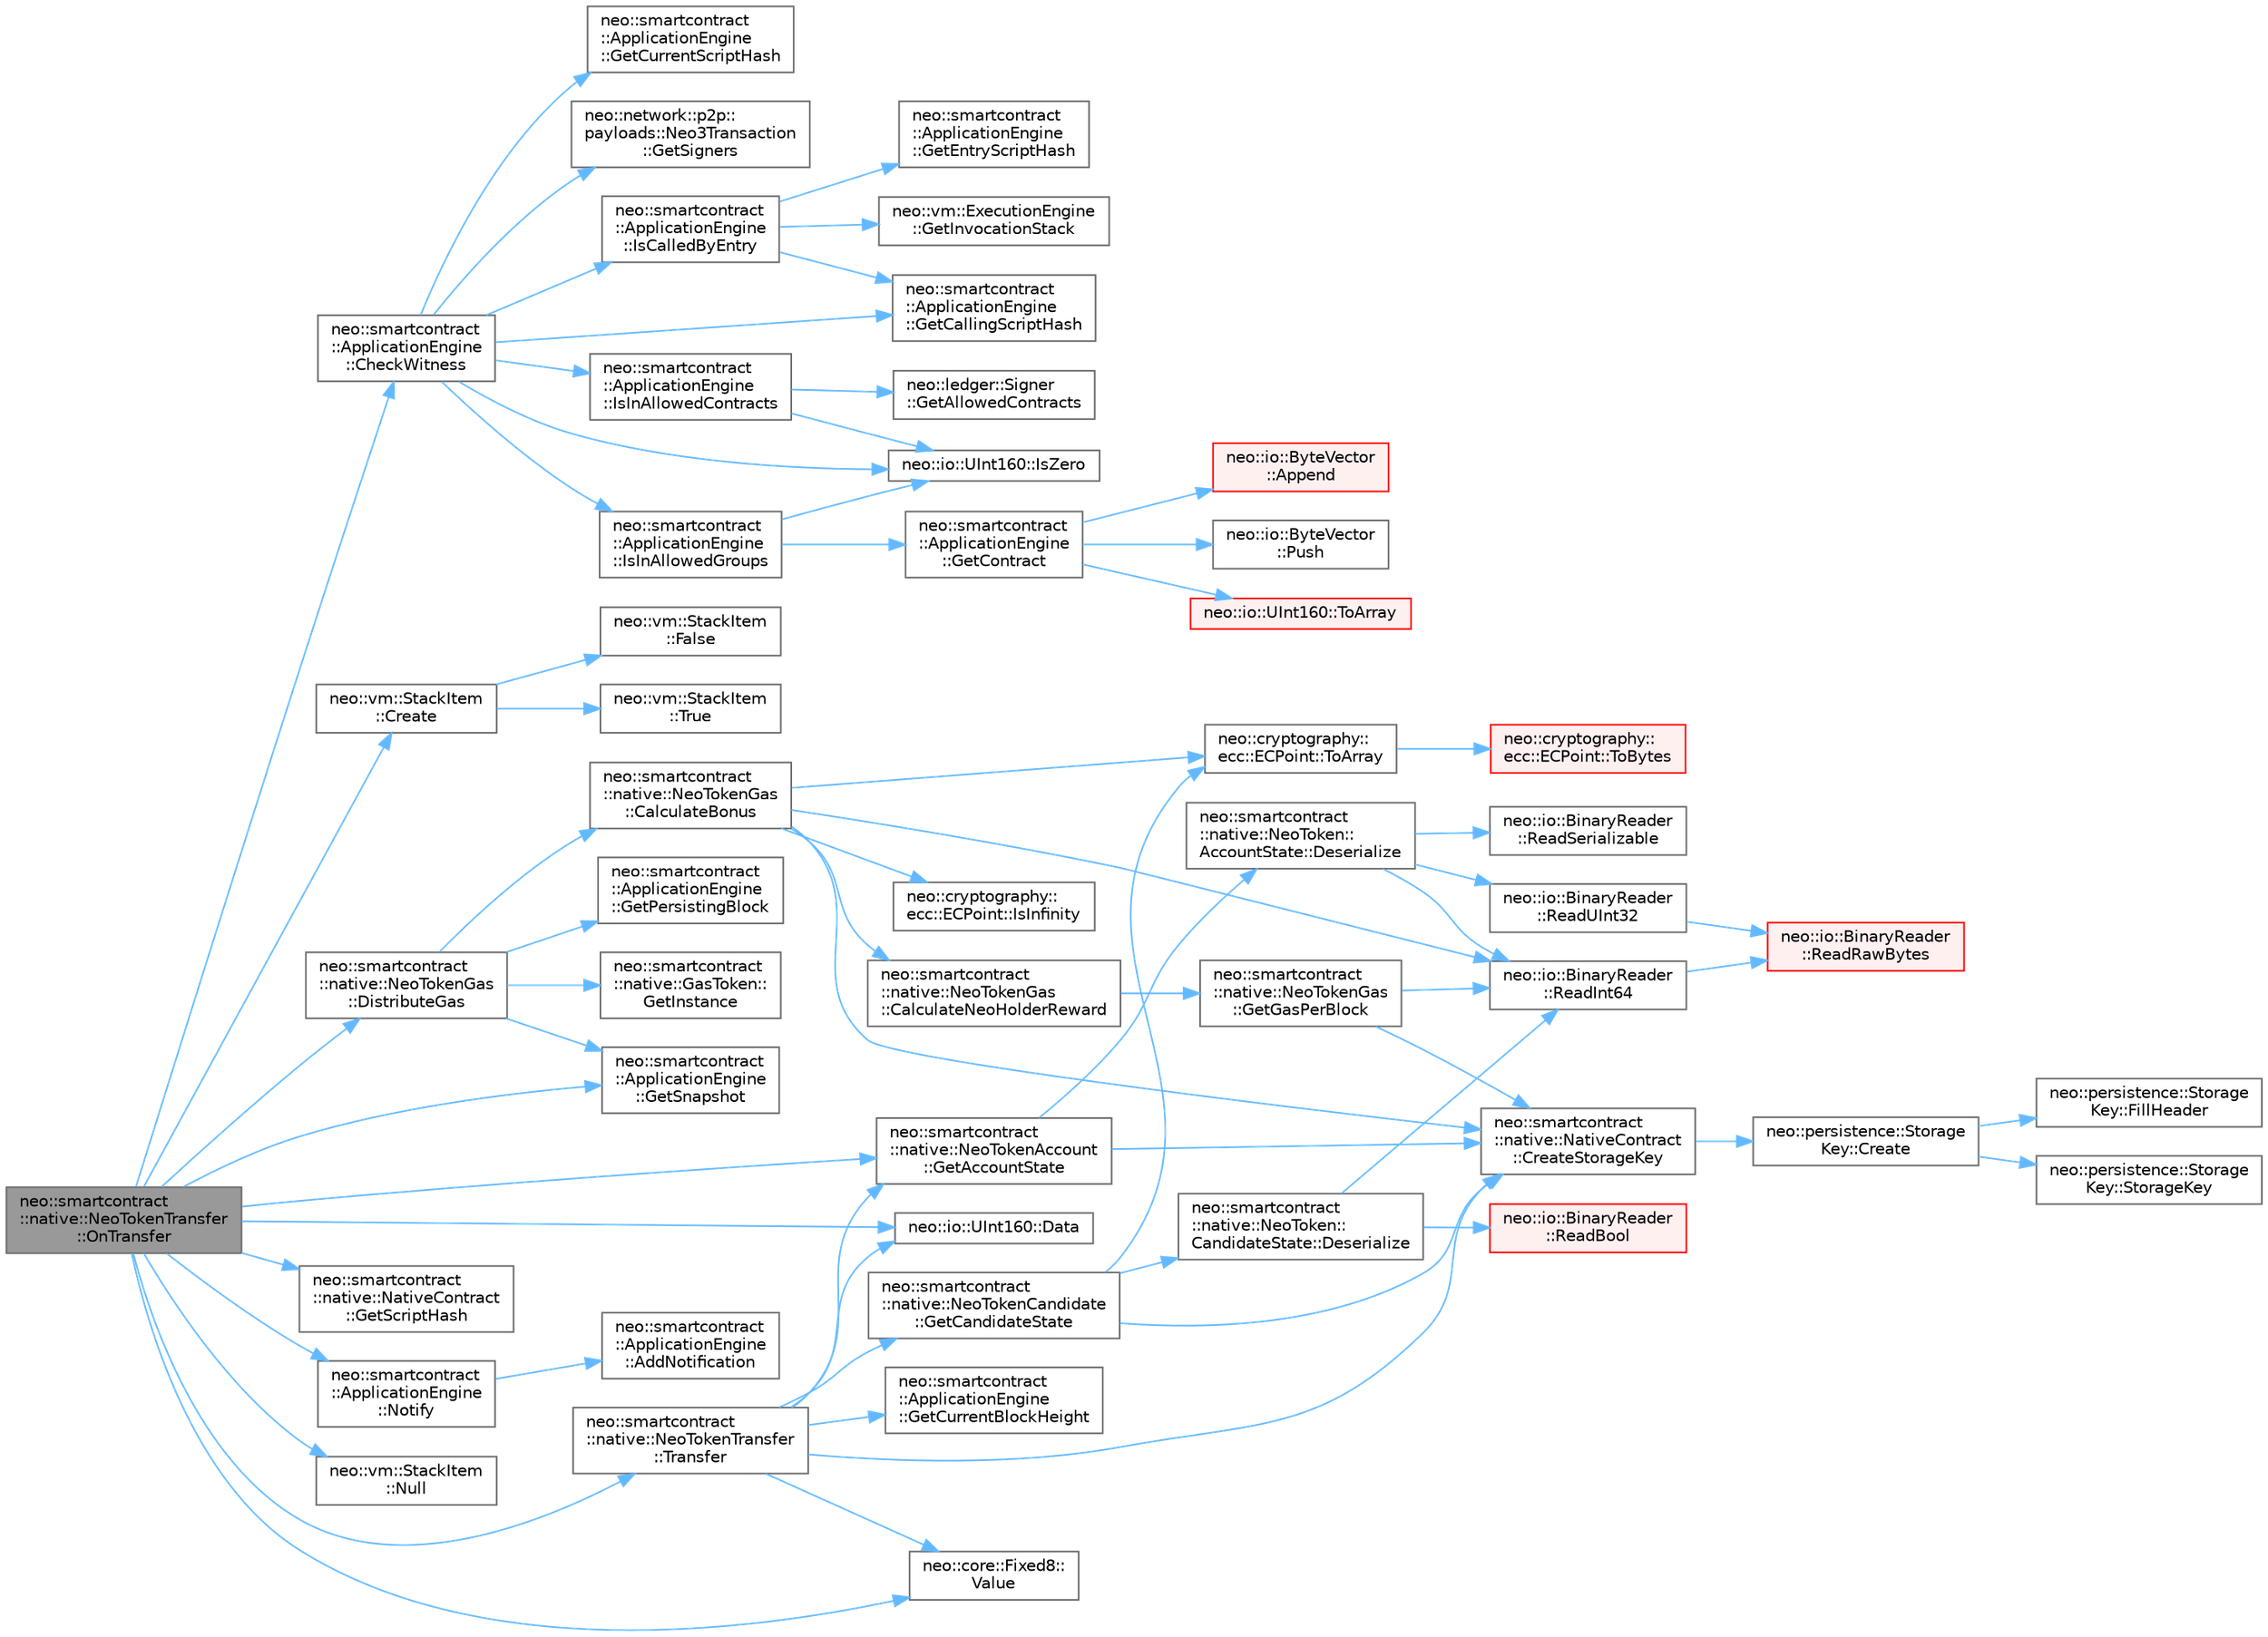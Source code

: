 digraph "neo::smartcontract::native::NeoTokenTransfer::OnTransfer"
{
 // LATEX_PDF_SIZE
  bgcolor="transparent";
  edge [fontname=Helvetica,fontsize=10,labelfontname=Helvetica,labelfontsize=10];
  node [fontname=Helvetica,fontsize=10,shape=box,height=0.2,width=0.4];
  rankdir="LR";
  Node1 [id="Node000001",label="neo::smartcontract\l::native::NeoTokenTransfer\l::OnTransfer",height=0.2,width=0.4,color="gray40", fillcolor="grey60", style="filled", fontcolor="black",tooltip="Handles the transfer method."];
  Node1 -> Node2 [id="edge1_Node000001_Node000002",color="steelblue1",style="solid",tooltip=" "];
  Node2 [id="Node000002",label="neo::smartcontract\l::ApplicationEngine\l::CheckWitness",height=0.2,width=0.4,color="grey40", fillcolor="white", style="filled",URL="$classneo_1_1smartcontract_1_1_application_engine.html#a4be82b2a3a2a0e53de3b731ac2418e91",tooltip="Checks if the witness is valid."];
  Node2 -> Node3 [id="edge2_Node000002_Node000003",color="steelblue1",style="solid",tooltip=" "];
  Node3 [id="Node000003",label="neo::smartcontract\l::ApplicationEngine\l::GetCallingScriptHash",height=0.2,width=0.4,color="grey40", fillcolor="white", style="filled",URL="$classneo_1_1smartcontract_1_1_application_engine.html#aad5c406f892265f2c4e9717edba873d0",tooltip="Gets the calling script hash."];
  Node2 -> Node4 [id="edge3_Node000002_Node000004",color="steelblue1",style="solid",tooltip=" "];
  Node4 [id="Node000004",label="neo::smartcontract\l::ApplicationEngine\l::GetCurrentScriptHash",height=0.2,width=0.4,color="grey40", fillcolor="white", style="filled",URL="$classneo_1_1smartcontract_1_1_application_engine.html#a51923971bcbc44d1d251edc00a54bfd2",tooltip="Gets the current script hash."];
  Node2 -> Node5 [id="edge4_Node000002_Node000005",color="steelblue1",style="solid",tooltip=" "];
  Node5 [id="Node000005",label="neo::network::p2p::\lpayloads::Neo3Transaction\l::GetSigners",height=0.2,width=0.4,color="grey40", fillcolor="white", style="filled",URL="$classneo_1_1network_1_1p2p_1_1payloads_1_1_neo3_transaction.html#a6978e51b07edf11fea3672eb79ebda72",tooltip="Gets the signers."];
  Node2 -> Node6 [id="edge5_Node000002_Node000006",color="steelblue1",style="solid",tooltip=" "];
  Node6 [id="Node000006",label="neo::smartcontract\l::ApplicationEngine\l::IsCalledByEntry",height=0.2,width=0.4,color="grey40", fillcolor="white", style="filled",URL="$classneo_1_1smartcontract_1_1_application_engine.html#a0e1df260a87deaf6b0318adf0970489a",tooltip=" "];
  Node6 -> Node3 [id="edge6_Node000006_Node000003",color="steelblue1",style="solid",tooltip=" "];
  Node6 -> Node7 [id="edge7_Node000006_Node000007",color="steelblue1",style="solid",tooltip=" "];
  Node7 [id="Node000007",label="neo::smartcontract\l::ApplicationEngine\l::GetEntryScriptHash",height=0.2,width=0.4,color="grey40", fillcolor="white", style="filled",URL="$classneo_1_1smartcontract_1_1_application_engine.html#a2be6d2d795c94e0ee7de0736dc2af4ec",tooltip="Gets the entry script hash."];
  Node6 -> Node8 [id="edge8_Node000006_Node000008",color="steelblue1",style="solid",tooltip=" "];
  Node8 [id="Node000008",label="neo::vm::ExecutionEngine\l::GetInvocationStack",height=0.2,width=0.4,color="grey40", fillcolor="white", style="filled",URL="$classneo_1_1vm_1_1_execution_engine.html#a91d0c0db6d95f8ceb2969cf9a397b21c",tooltip="Gets the invocation stack."];
  Node2 -> Node9 [id="edge9_Node000002_Node000009",color="steelblue1",style="solid",tooltip=" "];
  Node9 [id="Node000009",label="neo::smartcontract\l::ApplicationEngine\l::IsInAllowedContracts",height=0.2,width=0.4,color="grey40", fillcolor="white", style="filled",URL="$classneo_1_1smartcontract_1_1_application_engine.html#a5c3a1800a8e3a33f62f6f4569093bcfa",tooltip=" "];
  Node9 -> Node10 [id="edge10_Node000009_Node000010",color="steelblue1",style="solid",tooltip=" "];
  Node10 [id="Node000010",label="neo::ledger::Signer\l::GetAllowedContracts",height=0.2,width=0.4,color="grey40", fillcolor="white", style="filled",URL="$classneo_1_1ledger_1_1_signer.html#ac6550386081f7752e99e7a6bfc94a39c",tooltip="Gets the allowed contracts."];
  Node9 -> Node11 [id="edge11_Node000009_Node000011",color="steelblue1",style="solid",tooltip=" "];
  Node11 [id="Node000011",label="neo::io::UInt160::IsZero",height=0.2,width=0.4,color="grey40", fillcolor="white", style="filled",URL="$classneo_1_1io_1_1_u_int160.html#af6eb7ff964875651d53f8195bf3dcea1",tooltip="Checks if this UInt160 is zero."];
  Node2 -> Node12 [id="edge12_Node000002_Node000012",color="steelblue1",style="solid",tooltip=" "];
  Node12 [id="Node000012",label="neo::smartcontract\l::ApplicationEngine\l::IsInAllowedGroups",height=0.2,width=0.4,color="grey40", fillcolor="white", style="filled",URL="$classneo_1_1smartcontract_1_1_application_engine.html#a5845b07abae759f4c543daf89c09763c",tooltip=" "];
  Node12 -> Node13 [id="edge13_Node000012_Node000013",color="steelblue1",style="solid",tooltip=" "];
  Node13 [id="Node000013",label="neo::smartcontract\l::ApplicationEngine\l::GetContract",height=0.2,width=0.4,color="grey40", fillcolor="white", style="filled",URL="$classneo_1_1smartcontract_1_1_application_engine.html#aab38d577e09dab34b160475075ef9d19",tooltip=" "];
  Node13 -> Node14 [id="edge14_Node000013_Node000014",color="steelblue1",style="solid",tooltip=" "];
  Node14 [id="Node000014",label="neo::io::ByteVector\l::Append",height=0.2,width=0.4,color="red", fillcolor="#FFF0F0", style="filled",URL="$classneo_1_1io_1_1_byte_vector.html#a08fe2080218bc11daedc416387e6f37e",tooltip="Appends data to the ByteVector."];
  Node13 -> Node17 [id="edge15_Node000013_Node000017",color="steelblue1",style="solid",tooltip=" "];
  Node17 [id="Node000017",label="neo::io::ByteVector\l::Push",height=0.2,width=0.4,color="grey40", fillcolor="white", style="filled",URL="$classneo_1_1io_1_1_byte_vector.html#a57eb840afcbc9cd7b784081f9f546dab",tooltip="Pushes a byte to the end of the ByteVector."];
  Node13 -> Node18 [id="edge16_Node000013_Node000018",color="steelblue1",style="solid",tooltip=" "];
  Node18 [id="Node000018",label="neo::io::UInt160::ToArray",height=0.2,width=0.4,color="red", fillcolor="#FFF0F0", style="filled",URL="$classneo_1_1io_1_1_u_int160.html#a947ec4601aad300d141e2a5f3584d4d3",tooltip="Converts the UInt160 to a ByteVector."];
  Node12 -> Node11 [id="edge17_Node000012_Node000011",color="steelblue1",style="solid",tooltip=" "];
  Node2 -> Node11 [id="edge18_Node000002_Node000011",color="steelblue1",style="solid",tooltip=" "];
  Node1 -> Node20 [id="edge19_Node000001_Node000020",color="steelblue1",style="solid",tooltip=" "];
  Node20 [id="Node000020",label="neo::vm::StackItem\l::Create",height=0.2,width=0.4,color="grey40", fillcolor="white", style="filled",URL="$classneo_1_1vm_1_1_stack_item.html#a1d67a8c02d58d56410378b997c2e7855",tooltip="Creates a primitive stack item."];
  Node20 -> Node21 [id="edge20_Node000020_Node000021",color="steelblue1",style="solid",tooltip=" "];
  Node21 [id="Node000021",label="neo::vm::StackItem\l::False",height=0.2,width=0.4,color="grey40", fillcolor="white", style="filled",URL="$classneo_1_1vm_1_1_stack_item.html#a759c1a70f6481936eb089083a5fa2d4e",tooltip="Gets the false stack item."];
  Node20 -> Node22 [id="edge21_Node000020_Node000022",color="steelblue1",style="solid",tooltip=" "];
  Node22 [id="Node000022",label="neo::vm::StackItem\l::True",height=0.2,width=0.4,color="grey40", fillcolor="white", style="filled",URL="$classneo_1_1vm_1_1_stack_item.html#ac5c88a02b66663d80e61942bb425391c",tooltip="Gets the true stack item."];
  Node1 -> Node23 [id="edge22_Node000001_Node000023",color="steelblue1",style="solid",tooltip=" "];
  Node23 [id="Node000023",label="neo::io::UInt160::Data",height=0.2,width=0.4,color="grey40", fillcolor="white", style="filled",URL="$classneo_1_1io_1_1_u_int160.html#ad3022981ff7dc5b1928972035b8c81e6",tooltip="Gets a pointer to the data."];
  Node1 -> Node24 [id="edge23_Node000001_Node000024",color="steelblue1",style="solid",tooltip=" "];
  Node24 [id="Node000024",label="neo::smartcontract\l::native::NeoTokenGas\l::DistributeGas",height=0.2,width=0.4,color="grey40", fillcolor="white", style="filled",URL="$classneo_1_1smartcontract_1_1native_1_1_neo_token_gas.html#abc02924b2b4f87ce329645102227578c",tooltip="Distributes gas to an account."];
  Node24 -> Node25 [id="edge24_Node000024_Node000025",color="steelblue1",style="solid",tooltip=" "];
  Node25 [id="Node000025",label="neo::smartcontract\l::native::NeoTokenGas\l::CalculateBonus",height=0.2,width=0.4,color="grey40", fillcolor="white", style="filled",URL="$classneo_1_1smartcontract_1_1native_1_1_neo_token_gas.html#a19394969b1d4cd80db769b987ae40b33",tooltip="Calculates the bonus for an account."];
  Node25 -> Node26 [id="edge25_Node000025_Node000026",color="steelblue1",style="solid",tooltip=" "];
  Node26 [id="Node000026",label="neo::smartcontract\l::native::NeoTokenGas\l::CalculateNeoHolderReward",height=0.2,width=0.4,color="grey40", fillcolor="white", style="filled",URL="$classneo_1_1smartcontract_1_1native_1_1_neo_token_gas.html#a328aca7945c2601fc20fefe77e9f4cfc",tooltip="Calculates the NEO holder reward."];
  Node26 -> Node27 [id="edge26_Node000026_Node000027",color="steelblue1",style="solid",tooltip=" "];
  Node27 [id="Node000027",label="neo::smartcontract\l::native::NeoTokenGas\l::GetGasPerBlock",height=0.2,width=0.4,color="grey40", fillcolor="white", style="filled",URL="$classneo_1_1smartcontract_1_1native_1_1_neo_token_gas.html#ac0707f949766032ef529753b92ed4832",tooltip="Gets the gas per block."];
  Node27 -> Node28 [id="edge27_Node000027_Node000028",color="steelblue1",style="solid",tooltip=" "];
  Node28 [id="Node000028",label="neo::smartcontract\l::native::NativeContract\l::CreateStorageKey",height=0.2,width=0.4,color="grey40", fillcolor="white", style="filled",URL="$classneo_1_1smartcontract_1_1native_1_1_native_contract.html#a5a9ec24cc4c1584fb00fdf32f614dbd8",tooltip="Creates a storage key with the specified prefix."];
  Node28 -> Node29 [id="edge28_Node000028_Node000029",color="steelblue1",style="solid",tooltip=" "];
  Node29 [id="Node000029",label="neo::persistence::Storage\lKey::Create",height=0.2,width=0.4,color="grey40", fillcolor="white", style="filled",URL="$classneo_1_1persistence_1_1_storage_key.html#ae7001770e96642cfdb2f878c6264bf51",tooltip="Creates a storage key with contract ID and prefix."];
  Node29 -> Node30 [id="edge29_Node000029_Node000030",color="steelblue1",style="solid",tooltip=" "];
  Node30 [id="Node000030",label="neo::persistence::Storage\lKey::FillHeader",height=0.2,width=0.4,color="grey40", fillcolor="white", style="filled",URL="$classneo_1_1persistence_1_1_storage_key.html#a4a6ee8a47d7cfb0b3802d3697ddf571f",tooltip="Fills the header (contract ID + prefix) into a span."];
  Node29 -> Node31 [id="edge30_Node000029_Node000031",color="steelblue1",style="solid",tooltip=" "];
  Node31 [id="Node000031",label="neo::persistence::Storage\lKey::StorageKey",height=0.2,width=0.4,color="grey40", fillcolor="white", style="filled",URL="$classneo_1_1persistence_1_1_storage_key.html#a26e71bde9629f81837c84d69d83fd75a",tooltip="Constructs an empty StorageKey."];
  Node27 -> Node32 [id="edge31_Node000027_Node000032",color="steelblue1",style="solid",tooltip=" "];
  Node32 [id="Node000032",label="neo::io::BinaryReader\l::ReadInt64",height=0.2,width=0.4,color="grey40", fillcolor="white", style="filled",URL="$classneo_1_1io_1_1_binary_reader.html#aa8429b0320e5dee44f55d511457eb9bb",tooltip="Reads a 64-bit signed integer from the stream."];
  Node32 -> Node33 [id="edge32_Node000032_Node000033",color="steelblue1",style="solid",tooltip=" "];
  Node33 [id="Node000033",label="neo::io::BinaryReader\l::ReadRawBytes",height=0.2,width=0.4,color="red", fillcolor="#FFF0F0", style="filled",URL="$classneo_1_1io_1_1_binary_reader.html#a890faf334a0500b4474a6b2f91e63e51",tooltip="Helper method to read raw bytes from either stream or memory."];
  Node25 -> Node28 [id="edge33_Node000025_Node000028",color="steelblue1",style="solid",tooltip=" "];
  Node25 -> Node35 [id="edge34_Node000025_Node000035",color="steelblue1",style="solid",tooltip=" "];
  Node35 [id="Node000035",label="neo::cryptography::\lecc::ECPoint::IsInfinity",height=0.2,width=0.4,color="grey40", fillcolor="white", style="filled",URL="$classneo_1_1cryptography_1_1ecc_1_1_e_c_point.html#a635b1f023273b7557e605b238d9fecea",tooltip="Checks if this point is at infinity."];
  Node25 -> Node32 [id="edge35_Node000025_Node000032",color="steelblue1",style="solid",tooltip=" "];
  Node25 -> Node36 [id="edge36_Node000025_Node000036",color="steelblue1",style="solid",tooltip=" "];
  Node36 [id="Node000036",label="neo::cryptography::\lecc::ECPoint::ToArray",height=0.2,width=0.4,color="grey40", fillcolor="white", style="filled",URL="$classneo_1_1cryptography_1_1ecc_1_1_e_c_point.html#ac78e405cf844e51af4f0830b2b392368",tooltip="Converts this point to a byte array (compressed format). This method matches the C# ECPoint...."];
  Node36 -> Node37 [id="edge37_Node000036_Node000037",color="steelblue1",style="solid",tooltip=" "];
  Node37 [id="Node000037",label="neo::cryptography::\lecc::ECPoint::ToBytes",height=0.2,width=0.4,color="red", fillcolor="#FFF0F0", style="filled",URL="$classneo_1_1cryptography_1_1ecc_1_1_e_c_point.html#acaf3aa20394e9261354877c0e64c8f37",tooltip="Converts this point to a byte array."];
  Node24 -> Node39 [id="edge38_Node000024_Node000039",color="steelblue1",style="solid",tooltip=" "];
  Node39 [id="Node000039",label="neo::smartcontract\l::native::GasToken::\lGetInstance",height=0.2,width=0.4,color="grey40", fillcolor="white", style="filled",URL="$classneo_1_1smartcontract_1_1native_1_1_gas_token.html#a0a5458f42995bd194a55d5f24d3a72a6",tooltip="Gets the instance."];
  Node24 -> Node40 [id="edge39_Node000024_Node000040",color="steelblue1",style="solid",tooltip=" "];
  Node40 [id="Node000040",label="neo::smartcontract\l::ApplicationEngine\l::GetPersistingBlock",height=0.2,width=0.4,color="grey40", fillcolor="white", style="filled",URL="$classneo_1_1smartcontract_1_1_application_engine.html#adcb34b3f26f8dab4d836605198b0c3d3",tooltip="Gets the persisting block."];
  Node24 -> Node41 [id="edge40_Node000024_Node000041",color="steelblue1",style="solid",tooltip=" "];
  Node41 [id="Node000041",label="neo::smartcontract\l::ApplicationEngine\l::GetSnapshot",height=0.2,width=0.4,color="grey40", fillcolor="white", style="filled",URL="$classneo_1_1smartcontract_1_1_application_engine.html#a4b11ba8a68aa0ac32ba0263c293ff1e4",tooltip="Gets the snapshot."];
  Node1 -> Node42 [id="edge41_Node000001_Node000042",color="steelblue1",style="solid",tooltip=" "];
  Node42 [id="Node000042",label="neo::smartcontract\l::native::NeoTokenAccount\l::GetAccountState",height=0.2,width=0.4,color="grey40", fillcolor="white", style="filled",URL="$classneo_1_1smartcontract_1_1native_1_1_neo_token_account.html#a6a801203667b97238e73ec31a4eeeb49",tooltip="Gets the account state."];
  Node42 -> Node28 [id="edge42_Node000042_Node000028",color="steelblue1",style="solid",tooltip=" "];
  Node42 -> Node43 [id="edge43_Node000042_Node000043",color="steelblue1",style="solid",tooltip=" "];
  Node43 [id="Node000043",label="neo::smartcontract\l::native::NeoToken::\lAccountState::Deserialize",height=0.2,width=0.4,color="grey40", fillcolor="white", style="filled",URL="$structneo_1_1smartcontract_1_1native_1_1_neo_token_1_1_account_state.html#aae0ca7841f80d2abf677fa992f375fc7",tooltip=" "];
  Node43 -> Node32 [id="edge44_Node000043_Node000032",color="steelblue1",style="solid",tooltip=" "];
  Node43 -> Node44 [id="edge45_Node000043_Node000044",color="steelblue1",style="solid",tooltip=" "];
  Node44 [id="Node000044",label="neo::io::BinaryReader\l::ReadSerializable",height=0.2,width=0.4,color="grey40", fillcolor="white", style="filled",URL="$classneo_1_1io_1_1_binary_reader.html#adfdd39b482480819e993cc3c39a77ec2",tooltip="Reads a serializable object from the stream."];
  Node43 -> Node45 [id="edge46_Node000043_Node000045",color="steelblue1",style="solid",tooltip=" "];
  Node45 [id="Node000045",label="neo::io::BinaryReader\l::ReadUInt32",height=0.2,width=0.4,color="grey40", fillcolor="white", style="filled",URL="$classneo_1_1io_1_1_binary_reader.html#adc2c9cfae535b86f63855d77cdb2662b",tooltip="Reads a 32-bit unsigned integer from the stream."];
  Node45 -> Node33 [id="edge47_Node000045_Node000033",color="steelblue1",style="solid",tooltip=" "];
  Node1 -> Node46 [id="edge48_Node000001_Node000046",color="steelblue1",style="solid",tooltip=" "];
  Node46 [id="Node000046",label="neo::smartcontract\l::native::NativeContract\l::GetScriptHash",height=0.2,width=0.4,color="grey40", fillcolor="white", style="filled",URL="$classneo_1_1smartcontract_1_1native_1_1_native_contract.html#adee5386515d940f614d7f680b5d0edb7",tooltip="Gets the script hash."];
  Node1 -> Node41 [id="edge49_Node000001_Node000041",color="steelblue1",style="solid",tooltip=" "];
  Node1 -> Node47 [id="edge50_Node000001_Node000047",color="steelblue1",style="solid",tooltip=" "];
  Node47 [id="Node000047",label="neo::smartcontract\l::ApplicationEngine\l::Notify",height=0.2,width=0.4,color="grey40", fillcolor="white", style="filled",URL="$classneo_1_1smartcontract_1_1_application_engine.html#a7136e17e64bb12f9ab0ab3f3588b0339",tooltip="Notifies an event."];
  Node47 -> Node48 [id="edge51_Node000047_Node000048",color="steelblue1",style="solid",tooltip=" "];
  Node48 [id="Node000048",label="neo::smartcontract\l::ApplicationEngine\l::AddNotification",height=0.2,width=0.4,color="grey40", fillcolor="white", style="filled",URL="$classneo_1_1smartcontract_1_1_application_engine.html#aa3684834b88b62d5c0df605cfb545c0c",tooltip="Adds a notification entry."];
  Node1 -> Node49 [id="edge52_Node000001_Node000049",color="steelblue1",style="solid",tooltip=" "];
  Node49 [id="Node000049",label="neo::vm::StackItem\l::Null",height=0.2,width=0.4,color="grey40", fillcolor="white", style="filled",URL="$classneo_1_1vm_1_1_stack_item.html#ae8449cc5805f5135af34bfe230aa4c7e",tooltip="Gets the null stack item."];
  Node1 -> Node50 [id="edge53_Node000001_Node000050",color="steelblue1",style="solid",tooltip=" "];
  Node50 [id="Node000050",label="neo::smartcontract\l::native::NeoTokenTransfer\l::Transfer",height=0.2,width=0.4,color="grey40", fillcolor="white", style="filled",URL="$classneo_1_1smartcontract_1_1native_1_1_neo_token_transfer.html#af1c4f801e12e231e76ae392615714cf9",tooltip="Transfers NEO from one account to another."];
  Node50 -> Node28 [id="edge54_Node000050_Node000028",color="steelblue1",style="solid",tooltip=" "];
  Node50 -> Node23 [id="edge55_Node000050_Node000023",color="steelblue1",style="solid",tooltip=" "];
  Node50 -> Node42 [id="edge56_Node000050_Node000042",color="steelblue1",style="solid",tooltip=" "];
  Node50 -> Node51 [id="edge57_Node000050_Node000051",color="steelblue1",style="solid",tooltip=" "];
  Node51 [id="Node000051",label="neo::smartcontract\l::native::NeoTokenCandidate\l::GetCandidateState",height=0.2,width=0.4,color="grey40", fillcolor="white", style="filled",URL="$classneo_1_1smartcontract_1_1native_1_1_neo_token_candidate.html#a8b1144886bf0a59b007b4e1bf406aeb9",tooltip="Gets the candidate state."];
  Node51 -> Node28 [id="edge58_Node000051_Node000028",color="steelblue1",style="solid",tooltip=" "];
  Node51 -> Node52 [id="edge59_Node000051_Node000052",color="steelblue1",style="solid",tooltip=" "];
  Node52 [id="Node000052",label="neo::smartcontract\l::native::NeoToken::\lCandidateState::Deserialize",height=0.2,width=0.4,color="grey40", fillcolor="white", style="filled",URL="$structneo_1_1smartcontract_1_1native_1_1_neo_token_1_1_candidate_state.html#a4b3588cff845e246d112020fcd7b7974",tooltip=" "];
  Node52 -> Node53 [id="edge60_Node000052_Node000053",color="steelblue1",style="solid",tooltip=" "];
  Node53 [id="Node000053",label="neo::io::BinaryReader\l::ReadBool",height=0.2,width=0.4,color="red", fillcolor="#FFF0F0", style="filled",URL="$classneo_1_1io_1_1_binary_reader.html#a94aba9dfe2eb624fd626466227ccf3a8",tooltip="Reads a boolean value from the stream."];
  Node52 -> Node32 [id="edge61_Node000052_Node000032",color="steelblue1",style="solid",tooltip=" "];
  Node51 -> Node36 [id="edge62_Node000051_Node000036",color="steelblue1",style="solid",tooltip=" "];
  Node50 -> Node55 [id="edge63_Node000050_Node000055",color="steelblue1",style="solid",tooltip=" "];
  Node55 [id="Node000055",label="neo::smartcontract\l::ApplicationEngine\l::GetCurrentBlockHeight",height=0.2,width=0.4,color="grey40", fillcolor="white", style="filled",URL="$classneo_1_1smartcontract_1_1_application_engine.html#a69998c51d4ffa36e0e1e1450dbf6a78a",tooltip="Gets the current block height."];
  Node50 -> Node56 [id="edge64_Node000050_Node000056",color="steelblue1",style="solid",tooltip=" "];
  Node56 [id="Node000056",label="neo::core::Fixed8::\lValue",height=0.2,width=0.4,color="grey40", fillcolor="white", style="filled",URL="$classneo_1_1core_1_1_fixed8.html#a05e09d1b5e41bbceb7e7af1919232c3f",tooltip="Gets the underlying value (compatibility method)."];
  Node1 -> Node56 [id="edge65_Node000001_Node000056",color="steelblue1",style="solid",tooltip=" "];
}
